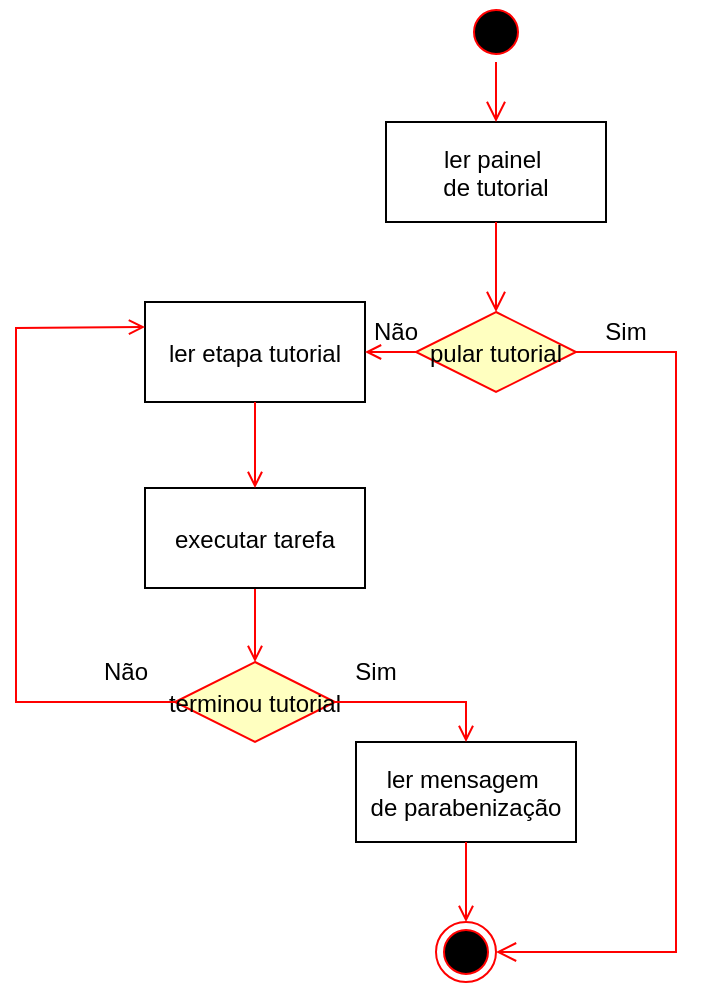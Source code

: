 <mxfile version="24.6.4" type="device">
  <diagram name="Page-1" id="e7e014a7-5840-1c2e-5031-d8a46d1fe8dd">
    <mxGraphModel dx="880" dy="521" grid="1" gridSize="10" guides="1" tooltips="1" connect="1" arrows="1" fold="1" page="1" pageScale="1" pageWidth="1169" pageHeight="826" background="none" math="0" shadow="0">
      <root>
        <mxCell id="0" />
        <mxCell id="1" parent="0" />
        <mxCell id="20" value="" style="endArrow=open;strokeColor=#FF0000;endFill=1;rounded=0;exitX=0.5;exitY=1;exitDx=0;exitDy=0;entryX=0.5;entryY=0;entryDx=0;entryDy=0;" parent="1" source="zscKiEwWfd5TCdISiovu-51" target="zscKiEwWfd5TCdISiovu-61" edge="1">
          <mxGeometry relative="1" as="geometry">
            <mxPoint x="299.035" y="580" as="sourcePoint" />
            <mxPoint x="465.465" y="503" as="targetPoint" />
          </mxGeometry>
        </mxCell>
        <mxCell id="zscKiEwWfd5TCdISiovu-48" value="" style="ellipse;shape=startState;fillColor=#000000;strokeColor=#ff0000;" parent="1" vertex="1">
          <mxGeometry x="345" y="170" width="30" height="30" as="geometry" />
        </mxCell>
        <mxCell id="zscKiEwWfd5TCdISiovu-49" value="ler etapa tutorial" style="" parent="1" vertex="1">
          <mxGeometry x="184.5" y="320" width="110" height="50" as="geometry" />
        </mxCell>
        <mxCell id="zscKiEwWfd5TCdISiovu-50" value="" style="endArrow=open;strokeColor=#FF0000;endFill=1;rounded=0;exitX=0;exitY=0.5;exitDx=0;exitDy=0;" parent="1" source="zscKiEwWfd5TCdISiovu-53" target="zscKiEwWfd5TCdISiovu-49" edge="1">
          <mxGeometry relative="1" as="geometry">
            <mxPoint x="280.558" y="400" as="sourcePoint" />
          </mxGeometry>
        </mxCell>
        <mxCell id="zscKiEwWfd5TCdISiovu-51" value="executar tarefa" style="" parent="1" vertex="1">
          <mxGeometry x="184.5" y="413" width="110" height="50" as="geometry" />
        </mxCell>
        <mxCell id="zscKiEwWfd5TCdISiovu-52" value="" style="endArrow=open;strokeColor=#FF0000;endFill=1;rounded=0" parent="1" source="zscKiEwWfd5TCdISiovu-49" target="zscKiEwWfd5TCdISiovu-51" edge="1">
          <mxGeometry relative="1" as="geometry" />
        </mxCell>
        <mxCell id="zscKiEwWfd5TCdISiovu-53" value="pular tutorial" style="rhombus;fillColor=#ffffc0;strokeColor=#ff0000;" parent="1" vertex="1">
          <mxGeometry x="320" y="325" width="80" height="40" as="geometry" />
        </mxCell>
        <mxCell id="zscKiEwWfd5TCdISiovu-54" value="ler painel &#xa;de tutorial" style="" parent="1" vertex="1">
          <mxGeometry x="305" y="230" width="110" height="50" as="geometry" />
        </mxCell>
        <mxCell id="zscKiEwWfd5TCdISiovu-55" value="" style="edgeStyle=elbowEdgeStyle;elbow=horizontal;verticalAlign=bottom;endArrow=open;endSize=8;strokeColor=#FF0000;endFill=1;rounded=0;entryX=0.5;entryY=0;entryDx=0;entryDy=0;exitX=0.5;exitY=1;exitDx=0;exitDy=0;" parent="1" source="zscKiEwWfd5TCdISiovu-48" target="zscKiEwWfd5TCdISiovu-54" edge="1">
          <mxGeometry x="-64.5" y="-88" as="geometry">
            <mxPoint x="289.5" y="410" as="targetPoint" />
            <mxPoint x="290" y="320" as="sourcePoint" />
          </mxGeometry>
        </mxCell>
        <mxCell id="zscKiEwWfd5TCdISiovu-56" value="" style="ellipse;shape=endState;fillColor=#000000;strokeColor=#ff0000" parent="1" vertex="1">
          <mxGeometry x="330" y="630" width="30" height="30" as="geometry" />
        </mxCell>
        <mxCell id="zscKiEwWfd5TCdISiovu-57" value="" style="edgeStyle=elbowEdgeStyle;elbow=horizontal;verticalAlign=bottom;endArrow=open;endSize=8;strokeColor=#FF0000;endFill=1;rounded=0;exitX=1;exitY=0.5;exitDx=0;exitDy=0;entryX=1;entryY=0.5;entryDx=0;entryDy=0;" parent="1" target="zscKiEwWfd5TCdISiovu-56" edge="1" source="zscKiEwWfd5TCdISiovu-53">
          <mxGeometry x="100" y="40" as="geometry">
            <mxPoint x="360" y="630" as="targetPoint" />
            <mxPoint x="320" y="261.25" as="sourcePoint" />
            <Array as="points">
              <mxPoint x="450" y="603.75" />
              <mxPoint x="400" y="653.75" />
            </Array>
          </mxGeometry>
        </mxCell>
        <mxCell id="zscKiEwWfd5TCdISiovu-58" value="" style="edgeStyle=elbowEdgeStyle;elbow=horizontal;verticalAlign=bottom;endArrow=open;endSize=8;strokeColor=#FF0000;endFill=1;rounded=0;entryX=0.5;entryY=0;entryDx=0;entryDy=0;exitX=0.5;exitY=1;exitDx=0;exitDy=0;" parent="1" source="zscKiEwWfd5TCdISiovu-54" target="zscKiEwWfd5TCdISiovu-53" edge="1">
          <mxGeometry x="100" y="40" as="geometry">
            <mxPoint x="279.5" y="400" as="targetPoint" />
            <mxPoint x="280" y="330" as="sourcePoint" />
          </mxGeometry>
        </mxCell>
        <mxCell id="zscKiEwWfd5TCdISiovu-61" value="terminou tutorial" style="rhombus;fillColor=#ffffc0;strokeColor=#ff0000;" parent="1" vertex="1">
          <mxGeometry x="199.5" y="500" width="80" height="40" as="geometry" />
        </mxCell>
        <mxCell id="zscKiEwWfd5TCdISiovu-62" value="" style="endArrow=open;strokeColor=#FF0000;endFill=1;rounded=0;entryX=0;entryY=0.25;entryDx=0;entryDy=0;exitX=0;exitY=0.5;exitDx=0;exitDy=0;" parent="1" source="zscKiEwWfd5TCdISiovu-61" target="zscKiEwWfd5TCdISiovu-49" edge="1">
          <mxGeometry relative="1" as="geometry">
            <mxPoint x="120" y="500" as="sourcePoint" />
            <mxPoint x="89.5" y="560" as="targetPoint" />
            <Array as="points">
              <mxPoint x="120" y="520" />
              <mxPoint x="120" y="430" />
              <mxPoint x="120" y="333" />
            </Array>
          </mxGeometry>
        </mxCell>
        <mxCell id="zscKiEwWfd5TCdISiovu-67" value="ler mensagem &#xa;de parabenização" style="" parent="1" vertex="1">
          <mxGeometry x="290" y="540" width="110" height="50" as="geometry" />
        </mxCell>
        <mxCell id="zscKiEwWfd5TCdISiovu-68" value="" style="endArrow=open;strokeColor=#FF0000;endFill=1;rounded=0;entryX=0.5;entryY=0;entryDx=0;entryDy=0;exitX=1;exitY=0.5;exitDx=0;exitDy=0;" parent="1" source="zscKiEwWfd5TCdISiovu-61" target="zscKiEwWfd5TCdISiovu-67" edge="1">
          <mxGeometry relative="1" as="geometry">
            <mxPoint x="250" y="380" as="sourcePoint" />
            <mxPoint x="250" y="430" as="targetPoint" />
            <Array as="points">
              <mxPoint x="345" y="520" />
            </Array>
          </mxGeometry>
        </mxCell>
        <mxCell id="zscKiEwWfd5TCdISiovu-70" value="" style="endArrow=open;strokeColor=#FF0000;endFill=1;rounded=0;entryX=0.5;entryY=0;entryDx=0;entryDy=0;exitX=0.5;exitY=1;exitDx=0;exitDy=0;" parent="1" source="zscKiEwWfd5TCdISiovu-67" target="zscKiEwWfd5TCdISiovu-56" edge="1">
          <mxGeometry relative="1" as="geometry">
            <mxPoint x="260" y="390" as="sourcePoint" />
            <mxPoint x="260" y="440" as="targetPoint" />
          </mxGeometry>
        </mxCell>
        <mxCell id="zscKiEwWfd5TCdISiovu-72" value="&lt;font face=&quot;Helvetica&quot;&gt;Sim&lt;/font&gt;" style="text;html=1;align=center;verticalAlign=middle;whiteSpace=wrap;rounded=0;fontFamily=Architects Daughter;fontSource=https%3A%2F%2Ffonts.googleapis.com%2Fcss%3Ffamily%3DArchitects%2BDaughter;" parent="1" vertex="1">
          <mxGeometry x="380" y="320" width="90" height="30" as="geometry" />
        </mxCell>
        <mxCell id="zscKiEwWfd5TCdISiovu-73" value="&lt;font face=&quot;Helvetica&quot;&gt;Não&lt;/font&gt;" style="text;html=1;align=center;verticalAlign=middle;whiteSpace=wrap;rounded=0;fontFamily=Architects Daughter;fontSource=https%3A%2F%2Ffonts.googleapis.com%2Fcss%3Ffamily%3DArchitects%2BDaughter;" parent="1" vertex="1">
          <mxGeometry x="264.5" y="320" width="90" height="30" as="geometry" />
        </mxCell>
        <mxCell id="zscKiEwWfd5TCdISiovu-74" value="&lt;font face=&quot;Helvetica&quot;&gt;Sim&lt;/font&gt;" style="text;html=1;align=center;verticalAlign=middle;whiteSpace=wrap;rounded=0;fontFamily=Architects Daughter;fontSource=https%3A%2F%2Ffonts.googleapis.com%2Fcss%3Ffamily%3DArchitects%2BDaughter;" parent="1" vertex="1">
          <mxGeometry x="255" y="490" width="90" height="30" as="geometry" />
        </mxCell>
        <mxCell id="zscKiEwWfd5TCdISiovu-76" value="&lt;font face=&quot;Helvetica&quot;&gt;Não&lt;/font&gt;" style="text;html=1;align=center;verticalAlign=middle;whiteSpace=wrap;rounded=0;fontFamily=Architects Daughter;fontSource=https%3A%2F%2Ffonts.googleapis.com%2Fcss%3Ffamily%3DArchitects%2BDaughter;" parent="1" vertex="1">
          <mxGeometry x="130" y="490" width="90" height="30" as="geometry" />
        </mxCell>
      </root>
    </mxGraphModel>
  </diagram>
</mxfile>
